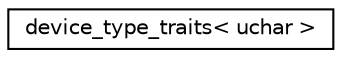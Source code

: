 digraph G
{
  edge [fontname="Helvetica",fontsize="10",labelfontname="Helvetica",labelfontsize="10"];
  node [fontname="Helvetica",fontsize="10",shape=record];
  rankdir=LR;
  Node1 [label="device_type_traits\< uchar \>",height=0.2,width=0.4,color="black", fillcolor="white", style="filled",URL="$da/d3e/structdevice__type__traits_3_01uchar_01_4.html"];
}
